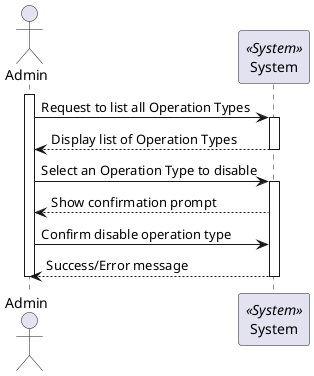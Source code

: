 @startuml Process_View
actor Admin 
participant System <<System>>

activate Admin

Admin -> System: Request to list all Operation Types
activate System
System --> Admin : Display list of Operation Types
deactivate System

Admin -> System: Select an Operation Type to disable
activate System
System --> Admin : Show confirmation prompt
Admin -> System: Confirm disable operation type
System --> Admin : Success/Error message
deactivate System
deactivate Admin

@enduml
